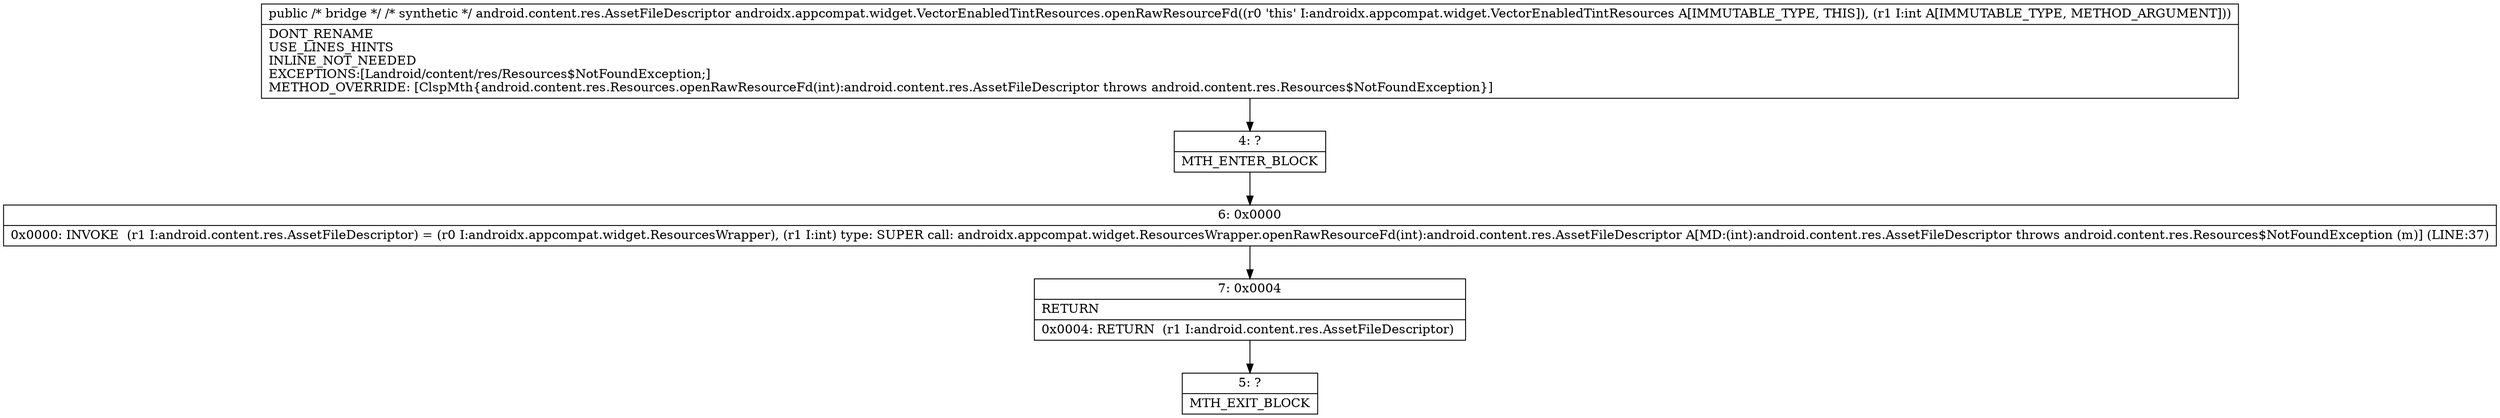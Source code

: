 digraph "CFG forandroidx.appcompat.widget.VectorEnabledTintResources.openRawResourceFd(I)Landroid\/content\/res\/AssetFileDescriptor;" {
Node_4 [shape=record,label="{4\:\ ?|MTH_ENTER_BLOCK\l}"];
Node_6 [shape=record,label="{6\:\ 0x0000|0x0000: INVOKE  (r1 I:android.content.res.AssetFileDescriptor) = (r0 I:androidx.appcompat.widget.ResourcesWrapper), (r1 I:int) type: SUPER call: androidx.appcompat.widget.ResourcesWrapper.openRawResourceFd(int):android.content.res.AssetFileDescriptor A[MD:(int):android.content.res.AssetFileDescriptor throws android.content.res.Resources$NotFoundException (m)] (LINE:37)\l}"];
Node_7 [shape=record,label="{7\:\ 0x0004|RETURN\l|0x0004: RETURN  (r1 I:android.content.res.AssetFileDescriptor) \l}"];
Node_5 [shape=record,label="{5\:\ ?|MTH_EXIT_BLOCK\l}"];
MethodNode[shape=record,label="{public \/* bridge *\/ \/* synthetic *\/ android.content.res.AssetFileDescriptor androidx.appcompat.widget.VectorEnabledTintResources.openRawResourceFd((r0 'this' I:androidx.appcompat.widget.VectorEnabledTintResources A[IMMUTABLE_TYPE, THIS]), (r1 I:int A[IMMUTABLE_TYPE, METHOD_ARGUMENT]))  | DONT_RENAME\lUSE_LINES_HINTS\lINLINE_NOT_NEEDED\lEXCEPTIONS:[Landroid\/content\/res\/Resources$NotFoundException;]\lMETHOD_OVERRIDE: [ClspMth\{android.content.res.Resources.openRawResourceFd(int):android.content.res.AssetFileDescriptor throws android.content.res.Resources$NotFoundException\}]\l}"];
MethodNode -> Node_4;Node_4 -> Node_6;
Node_6 -> Node_7;
Node_7 -> Node_5;
}

